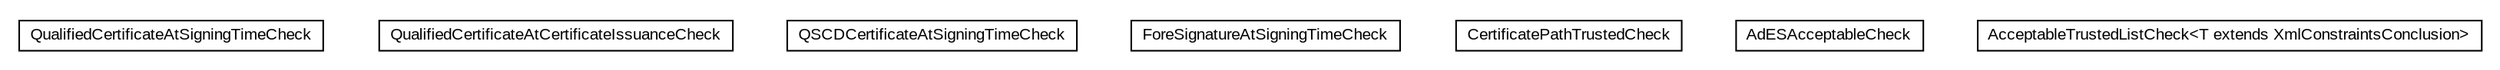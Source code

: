#!/usr/local/bin/dot
#
# Class diagram 
# Generated by UMLGraph version R5_6-24-gf6e263 (http://www.umlgraph.org/)
#

digraph G {
	edge [fontname="arial",fontsize=10,labelfontname="arial",labelfontsize=10];
	node [fontname="arial",fontsize=10,shape=plaintext];
	nodesep=0.25;
	ranksep=0.5;
	// eu.europa.esig.dss.validation.process.qualification.signature.checks.QualifiedCertificateAtSigningTimeCheck
	c45489 [label=<<table title="eu.europa.esig.dss.validation.process.qualification.signature.checks.QualifiedCertificateAtSigningTimeCheck" border="0" cellborder="1" cellspacing="0" cellpadding="2" port="p" href="./QualifiedCertificateAtSigningTimeCheck.html">
		<tr><td><table border="0" cellspacing="0" cellpadding="1">
<tr><td align="center" balign="center"> QualifiedCertificateAtSigningTimeCheck </td></tr>
		</table></td></tr>
		</table>>, URL="./QualifiedCertificateAtSigningTimeCheck.html", fontname="arial", fontcolor="black", fontsize=10.0];
	// eu.europa.esig.dss.validation.process.qualification.signature.checks.QualifiedCertificateAtCertificateIssuanceCheck
	c45490 [label=<<table title="eu.europa.esig.dss.validation.process.qualification.signature.checks.QualifiedCertificateAtCertificateIssuanceCheck" border="0" cellborder="1" cellspacing="0" cellpadding="2" port="p" href="./QualifiedCertificateAtCertificateIssuanceCheck.html">
		<tr><td><table border="0" cellspacing="0" cellpadding="1">
<tr><td align="center" balign="center"> QualifiedCertificateAtCertificateIssuanceCheck </td></tr>
		</table></td></tr>
		</table>>, URL="./QualifiedCertificateAtCertificateIssuanceCheck.html", fontname="arial", fontcolor="black", fontsize=10.0];
	// eu.europa.esig.dss.validation.process.qualification.signature.checks.QSCDCertificateAtSigningTimeCheck
	c45491 [label=<<table title="eu.europa.esig.dss.validation.process.qualification.signature.checks.QSCDCertificateAtSigningTimeCheck" border="0" cellborder="1" cellspacing="0" cellpadding="2" port="p" href="./QSCDCertificateAtSigningTimeCheck.html">
		<tr><td><table border="0" cellspacing="0" cellpadding="1">
<tr><td align="center" balign="center"> QSCDCertificateAtSigningTimeCheck </td></tr>
		</table></td></tr>
		</table>>, URL="./QSCDCertificateAtSigningTimeCheck.html", fontname="arial", fontcolor="black", fontsize=10.0];
	// eu.europa.esig.dss.validation.process.qualification.signature.checks.ForeSignatureAtSigningTimeCheck
	c45492 [label=<<table title="eu.europa.esig.dss.validation.process.qualification.signature.checks.ForeSignatureAtSigningTimeCheck" border="0" cellborder="1" cellspacing="0" cellpadding="2" port="p" href="./ForeSignatureAtSigningTimeCheck.html">
		<tr><td><table border="0" cellspacing="0" cellpadding="1">
<tr><td align="center" balign="center"> ForeSignatureAtSigningTimeCheck </td></tr>
		</table></td></tr>
		</table>>, URL="./ForeSignatureAtSigningTimeCheck.html", fontname="arial", fontcolor="black", fontsize=10.0];
	// eu.europa.esig.dss.validation.process.qualification.signature.checks.CertificatePathTrustedCheck
	c45493 [label=<<table title="eu.europa.esig.dss.validation.process.qualification.signature.checks.CertificatePathTrustedCheck" border="0" cellborder="1" cellspacing="0" cellpadding="2" port="p" href="./CertificatePathTrustedCheck.html">
		<tr><td><table border="0" cellspacing="0" cellpadding="1">
<tr><td align="center" balign="center"> CertificatePathTrustedCheck </td></tr>
		</table></td></tr>
		</table>>, URL="./CertificatePathTrustedCheck.html", fontname="arial", fontcolor="black", fontsize=10.0];
	// eu.europa.esig.dss.validation.process.qualification.signature.checks.AdESAcceptableCheck
	c45494 [label=<<table title="eu.europa.esig.dss.validation.process.qualification.signature.checks.AdESAcceptableCheck" border="0" cellborder="1" cellspacing="0" cellpadding="2" port="p" href="./AdESAcceptableCheck.html">
		<tr><td><table border="0" cellspacing="0" cellpadding="1">
<tr><td align="center" balign="center"> AdESAcceptableCheck </td></tr>
		</table></td></tr>
		</table>>, URL="./AdESAcceptableCheck.html", fontname="arial", fontcolor="black", fontsize=10.0];
	// eu.europa.esig.dss.validation.process.qualification.signature.checks.AcceptableTrustedListCheck<T extends eu.europa.esig.dss.jaxb.detailedreport.XmlConstraintsConclusion>
	c45495 [label=<<table title="eu.europa.esig.dss.validation.process.qualification.signature.checks.AcceptableTrustedListCheck" border="0" cellborder="1" cellspacing="0" cellpadding="2" port="p" href="./AcceptableTrustedListCheck.html">
		<tr><td><table border="0" cellspacing="0" cellpadding="1">
<tr><td align="center" balign="center"> AcceptableTrustedListCheck&lt;T extends XmlConstraintsConclusion&gt; </td></tr>
		</table></td></tr>
		</table>>, URL="./AcceptableTrustedListCheck.html", fontname="arial", fontcolor="black", fontsize=10.0];
}

